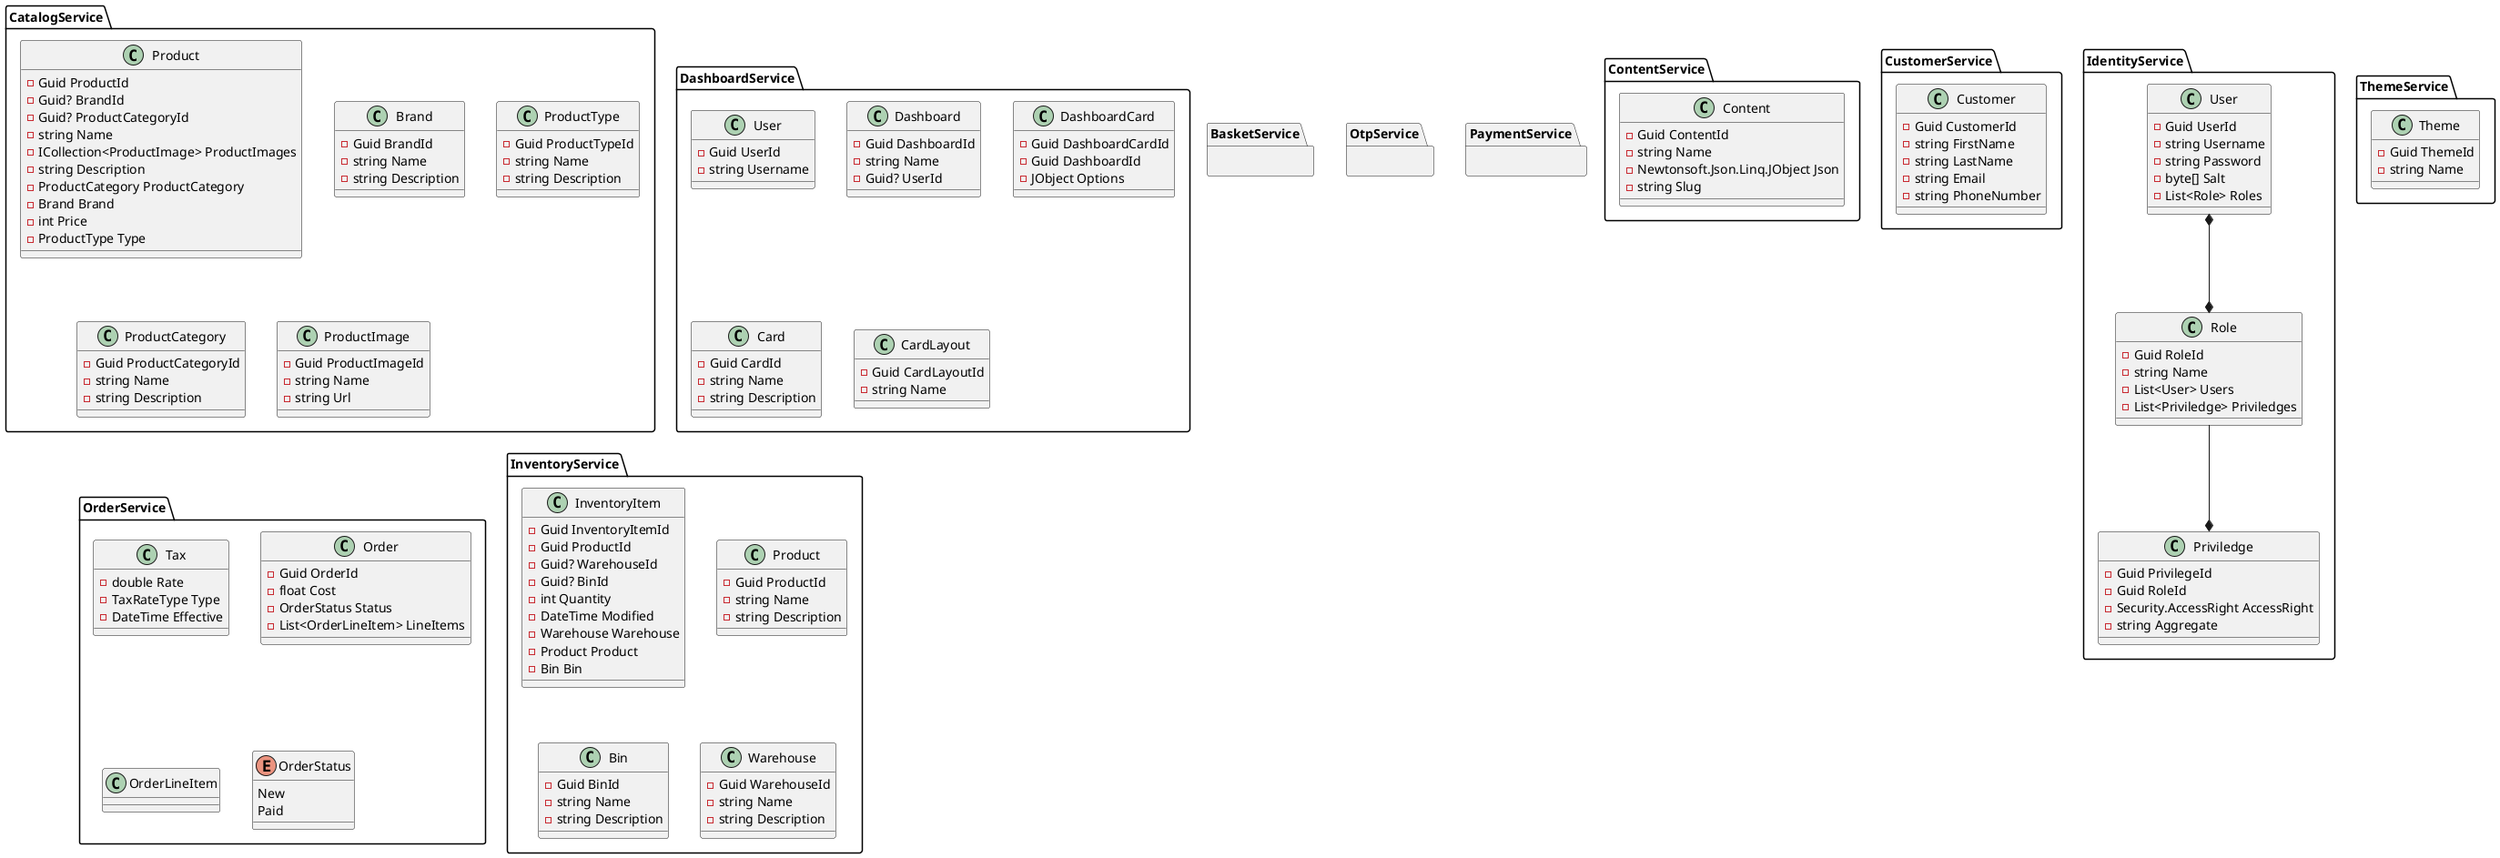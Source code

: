 @startuml

package BasketService {

}


package CatalogService {

	class CatalogService.Product {
		-Guid ProductId
		-Guid? BrandId
		-Guid? ProductCategoryId
		-string Name
		-ICollection<ProductImage> ProductImages
		-string Description
		-ProductCategory ProductCategory
		-Brand Brand
		-int Price
		-ProductType Type		
	}
	
	class Brand {
		-Guid BrandId
		-string Name
		-string Description
	}
	
	class ProductType {
		-Guid ProductTypeId
		-string Name
		-string Description
	}
	
	class ProductCategory {
		-Guid ProductCategoryId
		-string Name
		-string Description
	}	
	
	class ProductImage {
		-Guid ProductImageId
		-string Name
		-string Url
	}
}



package ContentService {
	class Content {
		-Guid ContentId
		-string Name
		-Newtonsoft.Json.Linq.JObject Json
		-string Slug
	}
}

package CustomerService {
	class CustomerService.Customer {
		-Guid CustomerId
		-string FirstName
		-string LastName
		-string Email
		-string PhoneNumber
	}
}


package DashboardService {

	class DashboardService.User {
		-Guid UserId
		-string Username
	}

	class Dashboard {
		-Guid DashboardId
		-string Name
		-Guid? UserId
	}
	
	class DashboardCard {
		-Guid DashboardCardId
		-Guid DashboardId
		-JObject Options
	}
	
	class Card {
		-Guid CardId
		-string Name
		-string Description
	}
	
	class CardLayout {
		-Guid CardLayoutId
		-string Name
	}	
}


package IdentityService {

	class User { 
		-Guid UserId
		-string Username
		-string Password
		-byte[] Salt
		-List<Role> Roles
	}

	class Role {
		-Guid RoleId
		-string Name
		-List<User> Users
		-List<Priviledge> Priviledges
	}

	class Priviledge
	{
		-Guid PrivilegeId
		-Guid RoleId
		-Security.AccessRight AccessRight
		-string Aggregate
	}

	IdentityService.User *--* Role
	Role --* Priviledge
}

package OtpService {

}

package OrderService {
	class Tax {
		-double Rate
		-TaxRateType Type
		-DateTime Effective
	}
	
	class Order {
		-Guid OrderId
		-float Cost
		-OrderStatus Status
		-List<OrderLineItem> LineItems		
	}
	
	class OrderLineItem {
	
	}
	
	enum OrderStatus {
		New
		Paid
	}

}


package InventoryService {
	class InventoryItem {
	        -Guid InventoryItemId
        	-Guid ProductId
        	-Guid? WarehouseId
		-Guid? BinId
		-int Quantity
		-DateTime Modified
		-Warehouse Warehouse
		-Product Product
		-Bin Bin
	}
	
	class InventoryService.Product {
		-Guid ProductId
		-string Name
		-string Description
	}
	
	class Bin {
		-Guid BinId
		-string Name
		-string Description
	}
	
	class Warehouse {
		-Guid WarehouseId
		-string Name
		-string Description	
	}
}

package PaymentService {

}

package ThemeService {
	class Theme {
		-Guid ThemeId
		-string Name
	}
}


@enduml
